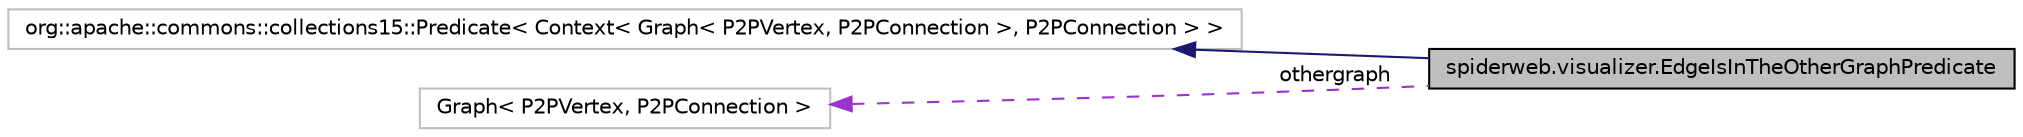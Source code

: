 digraph G
{
  edge [fontname="Helvetica",fontsize="10",labelfontname="Helvetica",labelfontsize="10"];
  node [fontname="Helvetica",fontsize="10",shape=record];
  rankdir=LR;
  Node1 [label="spiderweb.visualizer.EdgeIsInTheOtherGraphPredicate",height=0.2,width=0.4,color="black", fillcolor="grey75", style="filled" fontcolor="black"];
  Node2 -> Node1 [dir=back,color="midnightblue",fontsize="10",style="solid",fontname="Helvetica"];
  Node2 [label="org::apache::commons::collections15::Predicate\< Context\< Graph\< P2PVertex, P2PConnection \>, P2PConnection \> \>",height=0.2,width=0.4,color="grey75", fillcolor="white", style="filled"];
  Node3 -> Node1 [dir=back,color="darkorchid3",fontsize="10",style="dashed",label="othergraph",fontname="Helvetica"];
  Node3 [label="Graph\< P2PVertex, P2PConnection \>",height=0.2,width=0.4,color="grey75", fillcolor="white", style="filled"];
}
